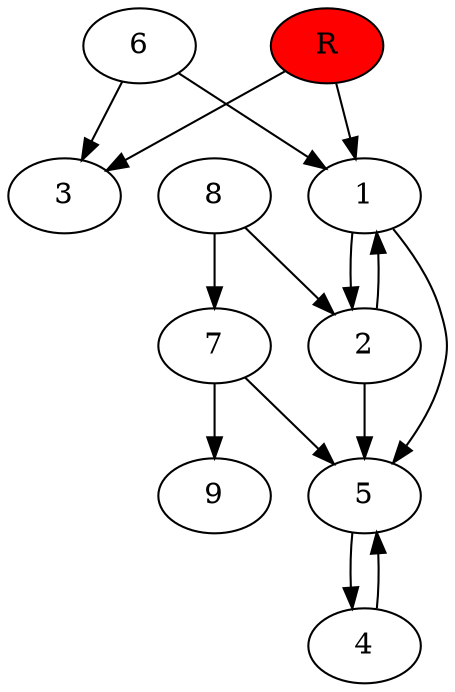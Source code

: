 digraph prb15471 {
	1
	2
	3
	4
	5
	6
	7
	8
	R [fillcolor="#ff0000" style=filled]
	1 -> 2
	1 -> 5
	2 -> 1
	2 -> 5
	4 -> 5
	5 -> 4
	6 -> 1
	6 -> 3
	7 -> 5
	7 -> 9
	8 -> 2
	8 -> 7
	R -> 1
	R -> 3
}
